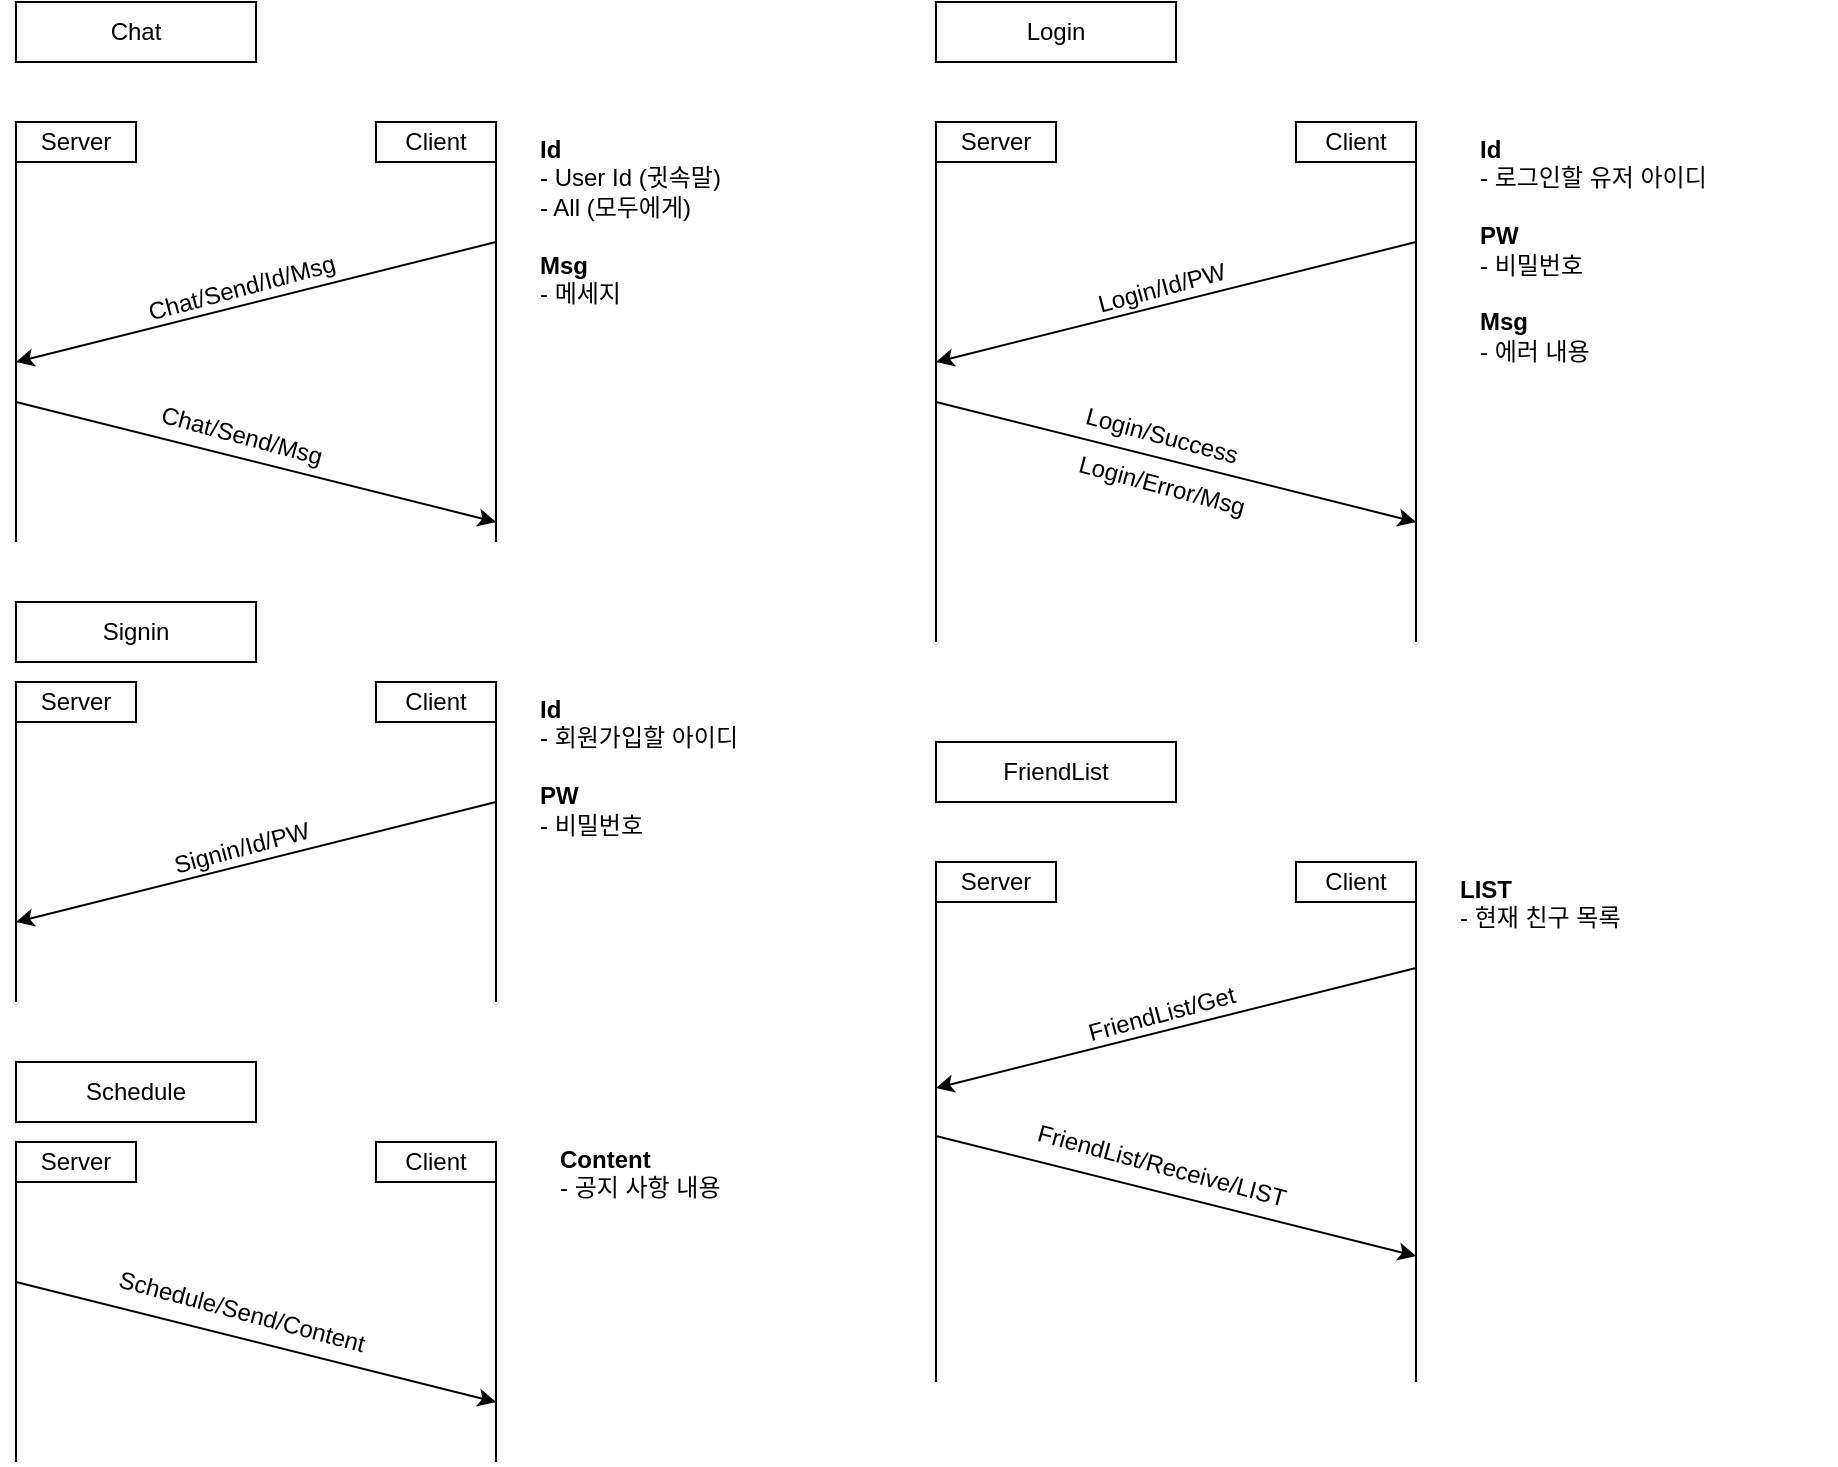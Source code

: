 <mxfile version="20.2.7" type="github"><diagram id="VbtosLVdWLG22eZL8huX" name="페이지-1"><mxGraphModel dx="780" dy="792" grid="1" gridSize="10" guides="1" tooltips="1" connect="1" arrows="1" fold="1" page="1" pageScale="1" pageWidth="1100" pageHeight="850" background="none" math="0" shadow="0"><root><mxCell id="0"/><mxCell id="1" parent="0"/><mxCell id="74BNTsIolW7I6xvi6lQE-1" value="Chat" style="rounded=0;whiteSpace=wrap;html=1;" parent="1" vertex="1"><mxGeometry x="40" y="40" width="120" height="30" as="geometry"/></mxCell><mxCell id="74BNTsIolW7I6xvi6lQE-2" value="" style="endArrow=none;html=1;rounded=0;" parent="1" edge="1"><mxGeometry width="50" height="50" relative="1" as="geometry"><mxPoint x="40" y="310" as="sourcePoint"/><mxPoint x="40" y="120" as="targetPoint"/></mxGeometry></mxCell><mxCell id="74BNTsIolW7I6xvi6lQE-3" value="" style="endArrow=none;html=1;rounded=0;" parent="1" edge="1"><mxGeometry width="50" height="50" relative="1" as="geometry"><mxPoint x="280" y="310" as="sourcePoint"/><mxPoint x="280" y="120" as="targetPoint"/></mxGeometry></mxCell><mxCell id="74BNTsIolW7I6xvi6lQE-4" value="" style="endArrow=none;html=1;rounded=0;startArrow=classic;startFill=1;endFill=0;" parent="1" edge="1"><mxGeometry width="50" height="50" relative="1" as="geometry"><mxPoint x="40" y="220" as="sourcePoint"/><mxPoint x="280" y="160" as="targetPoint"/></mxGeometry></mxCell><mxCell id="74BNTsIolW7I6xvi6lQE-5" value="Server&lt;span style=&quot;color: rgba(0 , 0 , 0 , 0) ; font-family: monospace ; font-size: 0px&quot;&gt;%3CmxGraphModel%3E%3Croot%3E%3CmxCell%20id%3D%220%22%2F%3E%3CmxCell%20id%3D%221%22%20parent%3D%220%22%2F%3E%3CmxCell%20id%3D%222%22%20value%3D%22%22%20style%3D%22endArrow%3Dnone%3Bhtml%3D1%3Brounded%3D0%3B%22%20edge%3D%221%22%20parent%3D%221%22%3E%3CmxGeometry%20width%3D%2250%22%20height%3D%2250%22%20relative%3D%221%22%20as%3D%22geometry%22%3E%3CmxPoint%20x%3D%2240%22%20y%3D%22250%22%20as%3D%22sourcePoint%22%2F%3E%3CmxPoint%20x%3D%2240%22%20y%3D%2290%22%20as%3D%22targetPoint%22%2F%3E%3C%2FmxGeometry%3E%3C%2FmxCell%3E%3C%2Froot%3E%3C%2FmxGraphModel%3E&lt;/span&gt;" style="rounded=0;whiteSpace=wrap;html=1;" parent="1" vertex="1"><mxGeometry x="40" y="100" width="60" height="20" as="geometry"/></mxCell><mxCell id="74BNTsIolW7I6xvi6lQE-6" value="Client" style="rounded=0;whiteSpace=wrap;html=1;" parent="1" vertex="1"><mxGeometry x="220" y="100" width="60" height="20" as="geometry"/></mxCell><mxCell id="74BNTsIolW7I6xvi6lQE-7" value="Chat/Send/Id/Msg" style="text;html=1;strokeColor=none;fillColor=none;align=center;verticalAlign=middle;whiteSpace=wrap;rounded=0;rotation=-15;" parent="1" vertex="1"><mxGeometry x="123" y="168" width="60" height="30" as="geometry"/></mxCell><mxCell id="74BNTsIolW7I6xvi6lQE-9" value="&lt;b&gt;Id&lt;/b&gt;&lt;br&gt;- User Id (귓속말)&lt;br&gt;- All (모두에게)&lt;br&gt;&lt;br&gt;&lt;b&gt;Msg&lt;br&gt;&lt;/b&gt;- 메세지" style="text;html=1;strokeColor=none;fillColor=none;align=left;verticalAlign=top;whiteSpace=wrap;rounded=0;" parent="1" vertex="1"><mxGeometry x="300" y="100" width="110" height="30" as="geometry"/></mxCell><mxCell id="74BNTsIolW7I6xvi6lQE-10" value="Chat/Send/Msg" style="text;html=1;strokeColor=none;fillColor=none;align=center;verticalAlign=middle;whiteSpace=wrap;rounded=0;rotation=15;" parent="1" vertex="1"><mxGeometry x="123" y="242" width="60" height="30" as="geometry"/></mxCell><mxCell id="74BNTsIolW7I6xvi6lQE-11" value="" style="endArrow=classic;html=1;rounded=0;startArrow=none;startFill=0;endFill=1;" parent="1" edge="1"><mxGeometry width="50" height="50" relative="1" as="geometry"><mxPoint x="40" y="240" as="sourcePoint"/><mxPoint x="280" y="300" as="targetPoint"/></mxGeometry></mxCell><mxCell id="74BNTsIolW7I6xvi6lQE-12" value="Login" style="rounded=0;whiteSpace=wrap;html=1;" parent="1" vertex="1"><mxGeometry x="500" y="40" width="120" height="30" as="geometry"/></mxCell><mxCell id="74BNTsIolW7I6xvi6lQE-13" value="" style="endArrow=none;html=1;rounded=0;" parent="1" edge="1"><mxGeometry width="50" height="50" relative="1" as="geometry"><mxPoint x="500" y="360" as="sourcePoint"/><mxPoint x="500" y="120" as="targetPoint"/></mxGeometry></mxCell><mxCell id="74BNTsIolW7I6xvi6lQE-14" value="" style="endArrow=none;html=1;rounded=0;" parent="1" edge="1"><mxGeometry width="50" height="50" relative="1" as="geometry"><mxPoint x="740" y="360" as="sourcePoint"/><mxPoint x="740" y="120" as="targetPoint"/></mxGeometry></mxCell><mxCell id="74BNTsIolW7I6xvi6lQE-15" value="" style="endArrow=none;html=1;rounded=0;startArrow=classic;startFill=1;endFill=0;" parent="1" edge="1"><mxGeometry width="50" height="50" relative="1" as="geometry"><mxPoint x="500" y="220" as="sourcePoint"/><mxPoint x="740" y="160" as="targetPoint"/></mxGeometry></mxCell><mxCell id="74BNTsIolW7I6xvi6lQE-16" value="Server&lt;span style=&quot;color: rgba(0 , 0 , 0 , 0) ; font-family: monospace ; font-size: 0px&quot;&gt;%3CmxGraphModel%3E%3Croot%3E%3CmxCell%20id%3D%220%22%2F%3E%3CmxCell%20id%3D%221%22%20parent%3D%220%22%2F%3E%3CmxCell%20id%3D%222%22%20value%3D%22%22%20style%3D%22endArrow%3Dnone%3Bhtml%3D1%3Brounded%3D0%3B%22%20edge%3D%221%22%20parent%3D%221%22%3E%3CmxGeometry%20width%3D%2250%22%20height%3D%2250%22%20relative%3D%221%22%20as%3D%22geometry%22%3E%3CmxPoint%20x%3D%2240%22%20y%3D%22250%22%20as%3D%22sourcePoint%22%2F%3E%3CmxPoint%20x%3D%2240%22%20y%3D%2290%22%20as%3D%22targetPoint%22%2F%3E%3C%2FmxGeometry%3E%3C%2FmxCell%3E%3C%2Froot%3E%3C%2FmxGraphModel%3E&lt;/span&gt;" style="rounded=0;whiteSpace=wrap;html=1;" parent="1" vertex="1"><mxGeometry x="500" y="100" width="60" height="20" as="geometry"/></mxCell><mxCell id="74BNTsIolW7I6xvi6lQE-17" value="Client" style="rounded=0;whiteSpace=wrap;html=1;" parent="1" vertex="1"><mxGeometry x="680" y="100" width="60" height="20" as="geometry"/></mxCell><mxCell id="74BNTsIolW7I6xvi6lQE-18" value="Login/Id/PW" style="text;html=1;strokeColor=none;fillColor=none;align=center;verticalAlign=middle;whiteSpace=wrap;rounded=0;rotation=-15;" parent="1" vertex="1"><mxGeometry x="583" y="168" width="60" height="30" as="geometry"/></mxCell><mxCell id="74BNTsIolW7I6xvi6lQE-19" value="&lt;b&gt;Id&lt;/b&gt;&lt;br&gt;- 로그인할 유저 아이디&lt;br&gt;&lt;br&gt;&lt;b&gt;PW&lt;br&gt;&lt;/b&gt;- 비밀번호&lt;br&gt;&lt;br&gt;&lt;b&gt;Msg&lt;br&gt;&lt;/b&gt;- 에러 내용&lt;br&gt;&lt;span style=&quot;color: rgba(0 , 0 , 0 , 0) ; font-family: monospace ; font-size: 0px&quot;&gt;%3CmxGraphModel%3E%3Croot%3E%3CmxCell%20id%3D%220%22%2F%3E%3CmxCell%20id%3D%221%22%20parent%3D%220%22%2F%3E%3CmxCell%20id%3D%222%22%20value%3D%22Login%2FSuccess%22%20style%3D%22text%3Bhtml%3D1%3BstrokeColor%3Dnone%3BfillColor%3Dnone%3Balign%3Dcenter%3BverticalAlign%3Dmiddle%3BwhiteSpace%3Dwrap%3Brounded%3D0%3Brotation%3D15%3B%22%20vertex%3D%221%22%20parent%3D%221%22%3E%3CmxGeometry%20x%3D%22583%22%20y%3D%22242%22%20width%3D%2260%22%20height%3D%2230%22%20as%3D%22geometry%22%2F%3E%3C%2FmxCell%3E%3C%2Froot%3E%3C%2FmxGraphModel%3EM&lt;/span&gt;" style="text;html=1;strokeColor=none;fillColor=none;align=left;verticalAlign=top;whiteSpace=wrap;rounded=0;" parent="1" vertex="1"><mxGeometry x="770" y="100" width="180" height="30" as="geometry"/></mxCell><mxCell id="74BNTsIolW7I6xvi6lQE-20" value="Login/Success" style="text;html=1;strokeColor=none;fillColor=none;align=center;verticalAlign=middle;whiteSpace=wrap;rounded=0;rotation=15;" parent="1" vertex="1"><mxGeometry x="583" y="242" width="60" height="30" as="geometry"/></mxCell><mxCell id="74BNTsIolW7I6xvi6lQE-21" value="" style="endArrow=classic;html=1;rounded=0;startArrow=none;startFill=0;endFill=1;" parent="1" edge="1"><mxGeometry width="50" height="50" relative="1" as="geometry"><mxPoint x="500" y="240" as="sourcePoint"/><mxPoint x="740" y="300" as="targetPoint"/></mxGeometry></mxCell><mxCell id="74BNTsIolW7I6xvi6lQE-22" value="Login/Error/Msg" style="text;html=1;strokeColor=none;fillColor=none;align=center;verticalAlign=middle;whiteSpace=wrap;rounded=0;rotation=15;" parent="1" vertex="1"><mxGeometry x="583" y="267" width="60" height="30" as="geometry"/></mxCell><mxCell id="74BNTsIolW7I6xvi6lQE-24" value="Signin" style="rounded=0;whiteSpace=wrap;html=1;" parent="1" vertex="1"><mxGeometry x="40" y="340" width="120" height="30" as="geometry"/></mxCell><mxCell id="74BNTsIolW7I6xvi6lQE-25" value="" style="endArrow=none;html=1;rounded=0;" parent="1" edge="1"><mxGeometry width="50" height="50" relative="1" as="geometry"><mxPoint x="40" y="540" as="sourcePoint"/><mxPoint x="40" y="400" as="targetPoint"/></mxGeometry></mxCell><mxCell id="74BNTsIolW7I6xvi6lQE-26" value="" style="endArrow=none;html=1;rounded=0;" parent="1" edge="1"><mxGeometry width="50" height="50" relative="1" as="geometry"><mxPoint x="280" y="540" as="sourcePoint"/><mxPoint x="280" y="400" as="targetPoint"/></mxGeometry></mxCell><mxCell id="74BNTsIolW7I6xvi6lQE-27" value="" style="endArrow=none;html=1;rounded=0;startArrow=classic;startFill=1;endFill=0;" parent="1" edge="1"><mxGeometry width="50" height="50" relative="1" as="geometry"><mxPoint x="40" y="500" as="sourcePoint"/><mxPoint x="280" y="440" as="targetPoint"/></mxGeometry></mxCell><mxCell id="74BNTsIolW7I6xvi6lQE-28" value="Server&lt;span style=&quot;color: rgba(0 , 0 , 0 , 0) ; font-family: monospace ; font-size: 0px&quot;&gt;%3CmxGraphModel%3E%3Croot%3E%3CmxCell%20id%3D%220%22%2F%3E%3CmxCell%20id%3D%221%22%20parent%3D%220%22%2F%3E%3CmxCell%20id%3D%222%22%20value%3D%22%22%20style%3D%22endArrow%3Dnone%3Bhtml%3D1%3Brounded%3D0%3B%22%20edge%3D%221%22%20parent%3D%221%22%3E%3CmxGeometry%20width%3D%2250%22%20height%3D%2250%22%20relative%3D%221%22%20as%3D%22geometry%22%3E%3CmxPoint%20x%3D%2240%22%20y%3D%22250%22%20as%3D%22sourcePoint%22%2F%3E%3CmxPoint%20x%3D%2240%22%20y%3D%2290%22%20as%3D%22targetPoint%22%2F%3E%3C%2FmxGeometry%3E%3C%2FmxCell%3E%3C%2Froot%3E%3C%2FmxGraphModel%3E&lt;/span&gt;" style="rounded=0;whiteSpace=wrap;html=1;" parent="1" vertex="1"><mxGeometry x="40" y="380" width="60" height="20" as="geometry"/></mxCell><mxCell id="74BNTsIolW7I6xvi6lQE-29" value="Client" style="rounded=0;whiteSpace=wrap;html=1;" parent="1" vertex="1"><mxGeometry x="220" y="380" width="60" height="20" as="geometry"/></mxCell><mxCell id="74BNTsIolW7I6xvi6lQE-30" value="Signin/Id/PW" style="text;html=1;strokeColor=none;fillColor=none;align=center;verticalAlign=middle;whiteSpace=wrap;rounded=0;rotation=-15;" parent="1" vertex="1"><mxGeometry x="123" y="448" width="60" height="30" as="geometry"/></mxCell><mxCell id="74BNTsIolW7I6xvi6lQE-31" value="&lt;b&gt;Id&lt;/b&gt;&lt;br&gt;- 회원가입할 아이디&lt;br&gt;&lt;br&gt;&lt;b&gt;PW&lt;br&gt;&lt;/b&gt;- 비밀번호" style="text;html=1;strokeColor=none;fillColor=none;align=left;verticalAlign=top;whiteSpace=wrap;rounded=0;" parent="1" vertex="1"><mxGeometry x="300" y="380" width="110" height="30" as="geometry"/></mxCell><mxCell id="74BNTsIolW7I6xvi6lQE-34" value="FriendList" style="rounded=0;whiteSpace=wrap;html=1;" parent="1" vertex="1"><mxGeometry x="500" y="410" width="120" height="30" as="geometry"/></mxCell><mxCell id="74BNTsIolW7I6xvi6lQE-35" value="" style="endArrow=none;html=1;rounded=0;" parent="1" edge="1"><mxGeometry width="50" height="50" relative="1" as="geometry"><mxPoint x="500" y="730" as="sourcePoint"/><mxPoint x="500" y="490" as="targetPoint"/></mxGeometry></mxCell><mxCell id="74BNTsIolW7I6xvi6lQE-36" value="" style="endArrow=none;html=1;rounded=0;" parent="1" edge="1"><mxGeometry width="50" height="50" relative="1" as="geometry"><mxPoint x="740" y="730" as="sourcePoint"/><mxPoint x="740" y="490" as="targetPoint"/></mxGeometry></mxCell><mxCell id="74BNTsIolW7I6xvi6lQE-38" value="Server&lt;span style=&quot;color: rgba(0 , 0 , 0 , 0) ; font-family: monospace ; font-size: 0px&quot;&gt;%3CmxGraphModel%3E%3Croot%3E%3CmxCell%20id%3D%220%22%2F%3E%3CmxCell%20id%3D%221%22%20parent%3D%220%22%2F%3E%3CmxCell%20id%3D%222%22%20value%3D%22%22%20style%3D%22endArrow%3Dnone%3Bhtml%3D1%3Brounded%3D0%3B%22%20edge%3D%221%22%20parent%3D%221%22%3E%3CmxGeometry%20width%3D%2250%22%20height%3D%2250%22%20relative%3D%221%22%20as%3D%22geometry%22%3E%3CmxPoint%20x%3D%2240%22%20y%3D%22250%22%20as%3D%22sourcePoint%22%2F%3E%3CmxPoint%20x%3D%2240%22%20y%3D%2290%22%20as%3D%22targetPoint%22%2F%3E%3C%2FmxGeometry%3E%3C%2FmxCell%3E%3C%2Froot%3E%3C%2FmxGraphModel%3E&lt;/span&gt;" style="rounded=0;whiteSpace=wrap;html=1;" parent="1" vertex="1"><mxGeometry x="500" y="470" width="60" height="20" as="geometry"/></mxCell><mxCell id="74BNTsIolW7I6xvi6lQE-39" value="Client" style="rounded=0;whiteSpace=wrap;html=1;" parent="1" vertex="1"><mxGeometry x="680" y="470" width="60" height="20" as="geometry"/></mxCell><mxCell id="74BNTsIolW7I6xvi6lQE-41" value="&lt;b&gt;LIST&lt;/b&gt;&lt;br&gt;- 현재 친구 목록" style="text;html=1;strokeColor=none;fillColor=none;align=left;verticalAlign=top;whiteSpace=wrap;rounded=0;" parent="1" vertex="1"><mxGeometry x="760" y="470" width="110" height="30" as="geometry"/></mxCell><mxCell id="74BNTsIolW7I6xvi6lQE-42" value="FriendList/Receive/LIST" style="text;html=1;strokeColor=none;fillColor=none;align=center;verticalAlign=middle;whiteSpace=wrap;rounded=0;rotation=15;" parent="1" vertex="1"><mxGeometry x="583" y="607" width="60" height="30" as="geometry"/></mxCell><mxCell id="74BNTsIolW7I6xvi6lQE-43" value="" style="endArrow=classic;html=1;rounded=0;startArrow=none;startFill=0;endFill=1;" parent="1" edge="1"><mxGeometry width="50" height="50" relative="1" as="geometry"><mxPoint x="500" y="607" as="sourcePoint"/><mxPoint x="740" y="667" as="targetPoint"/></mxGeometry></mxCell><mxCell id="drzcWwskJDo0nxY_FAUH-3" value="" style="endArrow=none;html=1;rounded=0;startArrow=classic;startFill=1;endFill=0;" edge="1" parent="1"><mxGeometry width="50" height="50" relative="1" as="geometry"><mxPoint x="500" y="583" as="sourcePoint"/><mxPoint x="740" y="523" as="targetPoint"/></mxGeometry></mxCell><mxCell id="drzcWwskJDo0nxY_FAUH-4" value="FriendList/Get" style="text;html=1;strokeColor=none;fillColor=none;align=center;verticalAlign=middle;whiteSpace=wrap;rounded=0;rotation=-15;" vertex="1" parent="1"><mxGeometry x="583" y="531" width="60" height="30" as="geometry"/></mxCell><mxCell id="drzcWwskJDo0nxY_FAUH-5" value="Schedule" style="rounded=0;whiteSpace=wrap;html=1;" vertex="1" parent="1"><mxGeometry x="40" y="570" width="120" height="30" as="geometry"/></mxCell><mxCell id="drzcWwskJDo0nxY_FAUH-6" value="" style="endArrow=none;html=1;rounded=0;" edge="1" parent="1"><mxGeometry width="50" height="50" relative="1" as="geometry"><mxPoint x="40" y="770" as="sourcePoint"/><mxPoint x="40" y="630" as="targetPoint"/></mxGeometry></mxCell><mxCell id="drzcWwskJDo0nxY_FAUH-7" value="" style="endArrow=none;html=1;rounded=0;" edge="1" parent="1"><mxGeometry width="50" height="50" relative="1" as="geometry"><mxPoint x="280" y="770" as="sourcePoint"/><mxPoint x="280" y="630" as="targetPoint"/></mxGeometry></mxCell><mxCell id="drzcWwskJDo0nxY_FAUH-9" value="Server&lt;span style=&quot;color: rgba(0 , 0 , 0 , 0) ; font-family: monospace ; font-size: 0px&quot;&gt;%3CmxGraphModel%3E%3Croot%3E%3CmxCell%20id%3D%220%22%2F%3E%3CmxCell%20id%3D%221%22%20parent%3D%220%22%2F%3E%3CmxCell%20id%3D%222%22%20value%3D%22%22%20style%3D%22endArrow%3Dnone%3Bhtml%3D1%3Brounded%3D0%3B%22%20edge%3D%221%22%20parent%3D%221%22%3E%3CmxGeometry%20width%3D%2250%22%20height%3D%2250%22%20relative%3D%221%22%20as%3D%22geometry%22%3E%3CmxPoint%20x%3D%2240%22%20y%3D%22250%22%20as%3D%22sourcePoint%22%2F%3E%3CmxPoint%20x%3D%2240%22%20y%3D%2290%22%20as%3D%22targetPoint%22%2F%3E%3C%2FmxGeometry%3E%3C%2FmxCell%3E%3C%2Froot%3E%3C%2FmxGraphModel%3E&lt;/span&gt;" style="rounded=0;whiteSpace=wrap;html=1;" vertex="1" parent="1"><mxGeometry x="40" y="610" width="60" height="20" as="geometry"/></mxCell><mxCell id="drzcWwskJDo0nxY_FAUH-10" value="Client" style="rounded=0;whiteSpace=wrap;html=1;" vertex="1" parent="1"><mxGeometry x="220" y="610" width="60" height="20" as="geometry"/></mxCell><mxCell id="drzcWwskJDo0nxY_FAUH-12" value="Schedule/Send/Content" style="text;html=1;strokeColor=none;fillColor=none;align=center;verticalAlign=middle;whiteSpace=wrap;rounded=0;rotation=15;" vertex="1" parent="1"><mxGeometry x="123" y="680" width="60" height="30" as="geometry"/></mxCell><mxCell id="drzcWwskJDo0nxY_FAUH-13" value="" style="endArrow=classic;html=1;rounded=0;startArrow=none;startFill=0;endFill=1;" edge="1" parent="1"><mxGeometry width="50" height="50" relative="1" as="geometry"><mxPoint x="40" y="680" as="sourcePoint"/><mxPoint x="280" y="740" as="targetPoint"/></mxGeometry></mxCell><mxCell id="drzcWwskJDo0nxY_FAUH-16" value="&lt;b&gt;Content&lt;/b&gt;&lt;br&gt;- 공지 사항 내용" style="text;html=1;strokeColor=none;fillColor=none;align=left;verticalAlign=top;whiteSpace=wrap;rounded=0;" vertex="1" parent="1"><mxGeometry x="310" y="605" width="110" height="30" as="geometry"/></mxCell></root></mxGraphModel></diagram></mxfile>